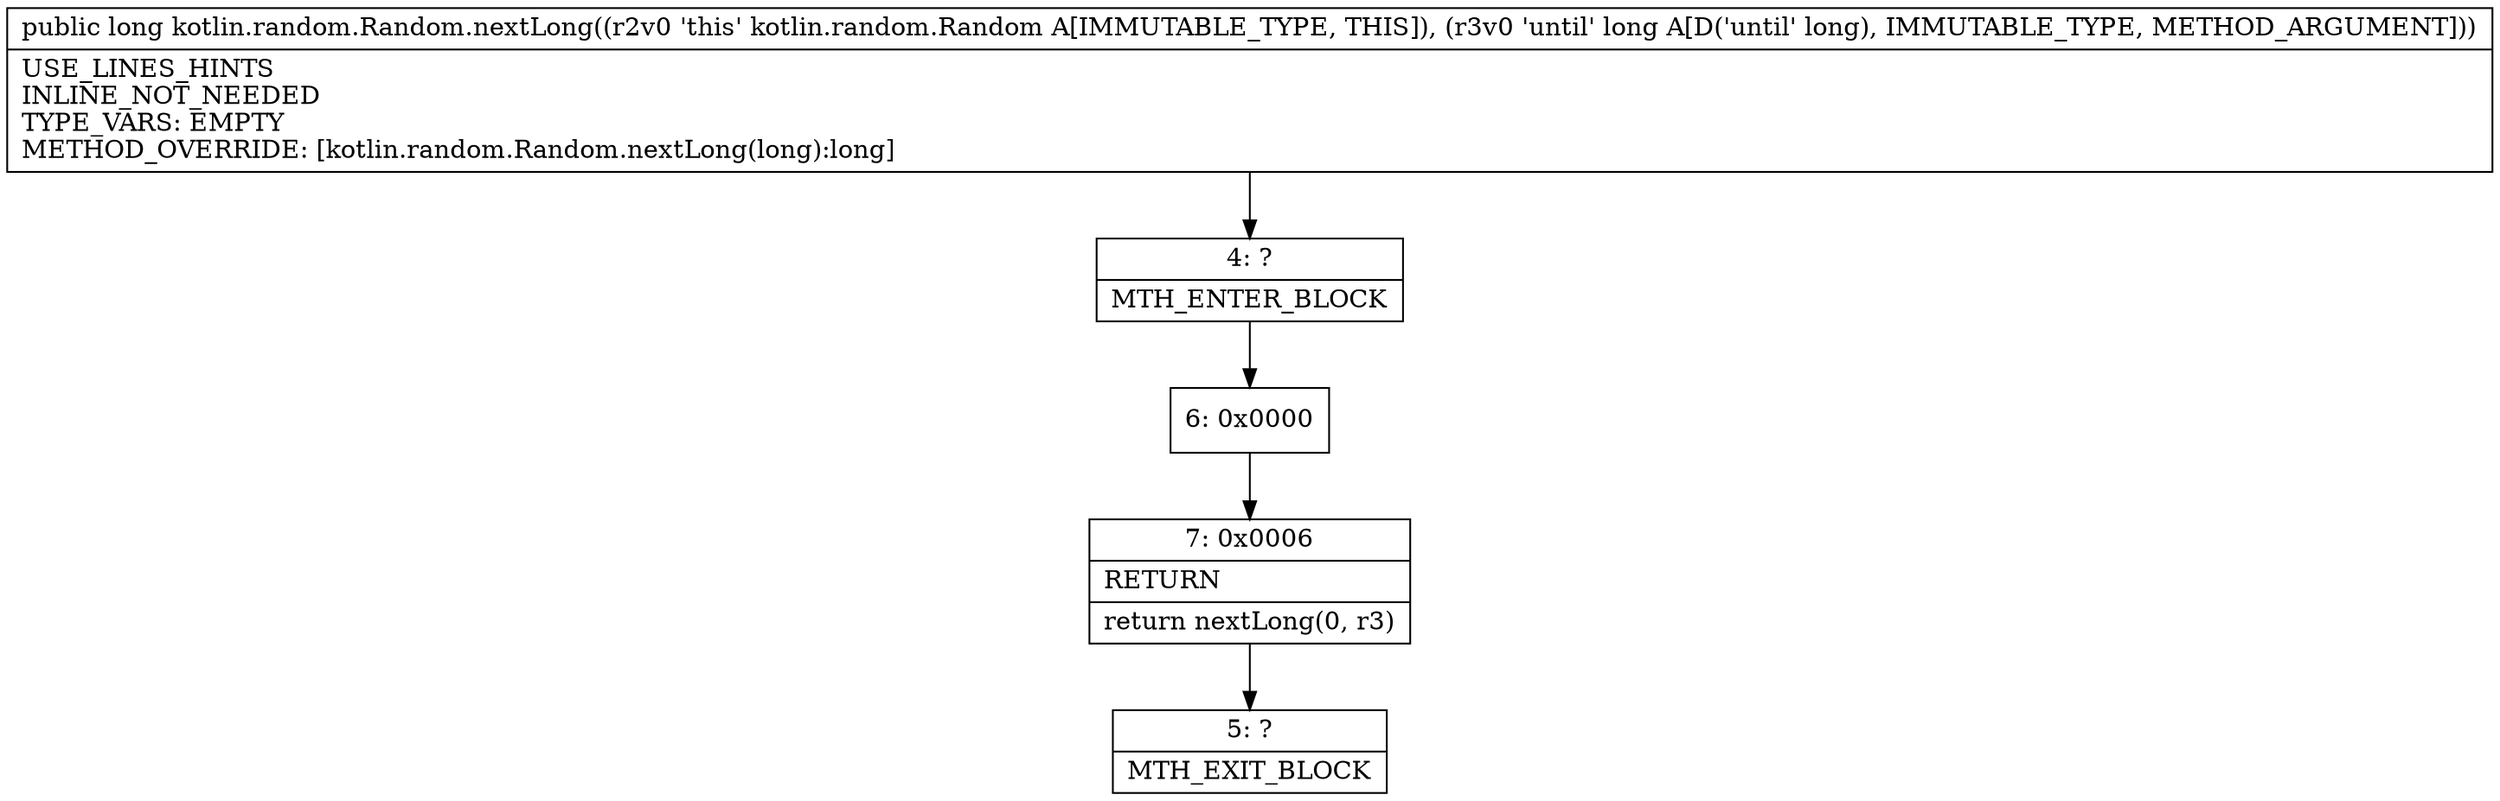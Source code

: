 digraph "CFG forkotlin.random.Random.nextLong(J)J" {
Node_4 [shape=record,label="{4\:\ ?|MTH_ENTER_BLOCK\l}"];
Node_6 [shape=record,label="{6\:\ 0x0000}"];
Node_7 [shape=record,label="{7\:\ 0x0006|RETURN\l|return nextLong(0, r3)\l}"];
Node_5 [shape=record,label="{5\:\ ?|MTH_EXIT_BLOCK\l}"];
MethodNode[shape=record,label="{public long kotlin.random.Random.nextLong((r2v0 'this' kotlin.random.Random A[IMMUTABLE_TYPE, THIS]), (r3v0 'until' long A[D('until' long), IMMUTABLE_TYPE, METHOD_ARGUMENT]))  | USE_LINES_HINTS\lINLINE_NOT_NEEDED\lTYPE_VARS: EMPTY\lMETHOD_OVERRIDE: [kotlin.random.Random.nextLong(long):long]\l}"];
MethodNode -> Node_4;Node_4 -> Node_6;
Node_6 -> Node_7;
Node_7 -> Node_5;
}

